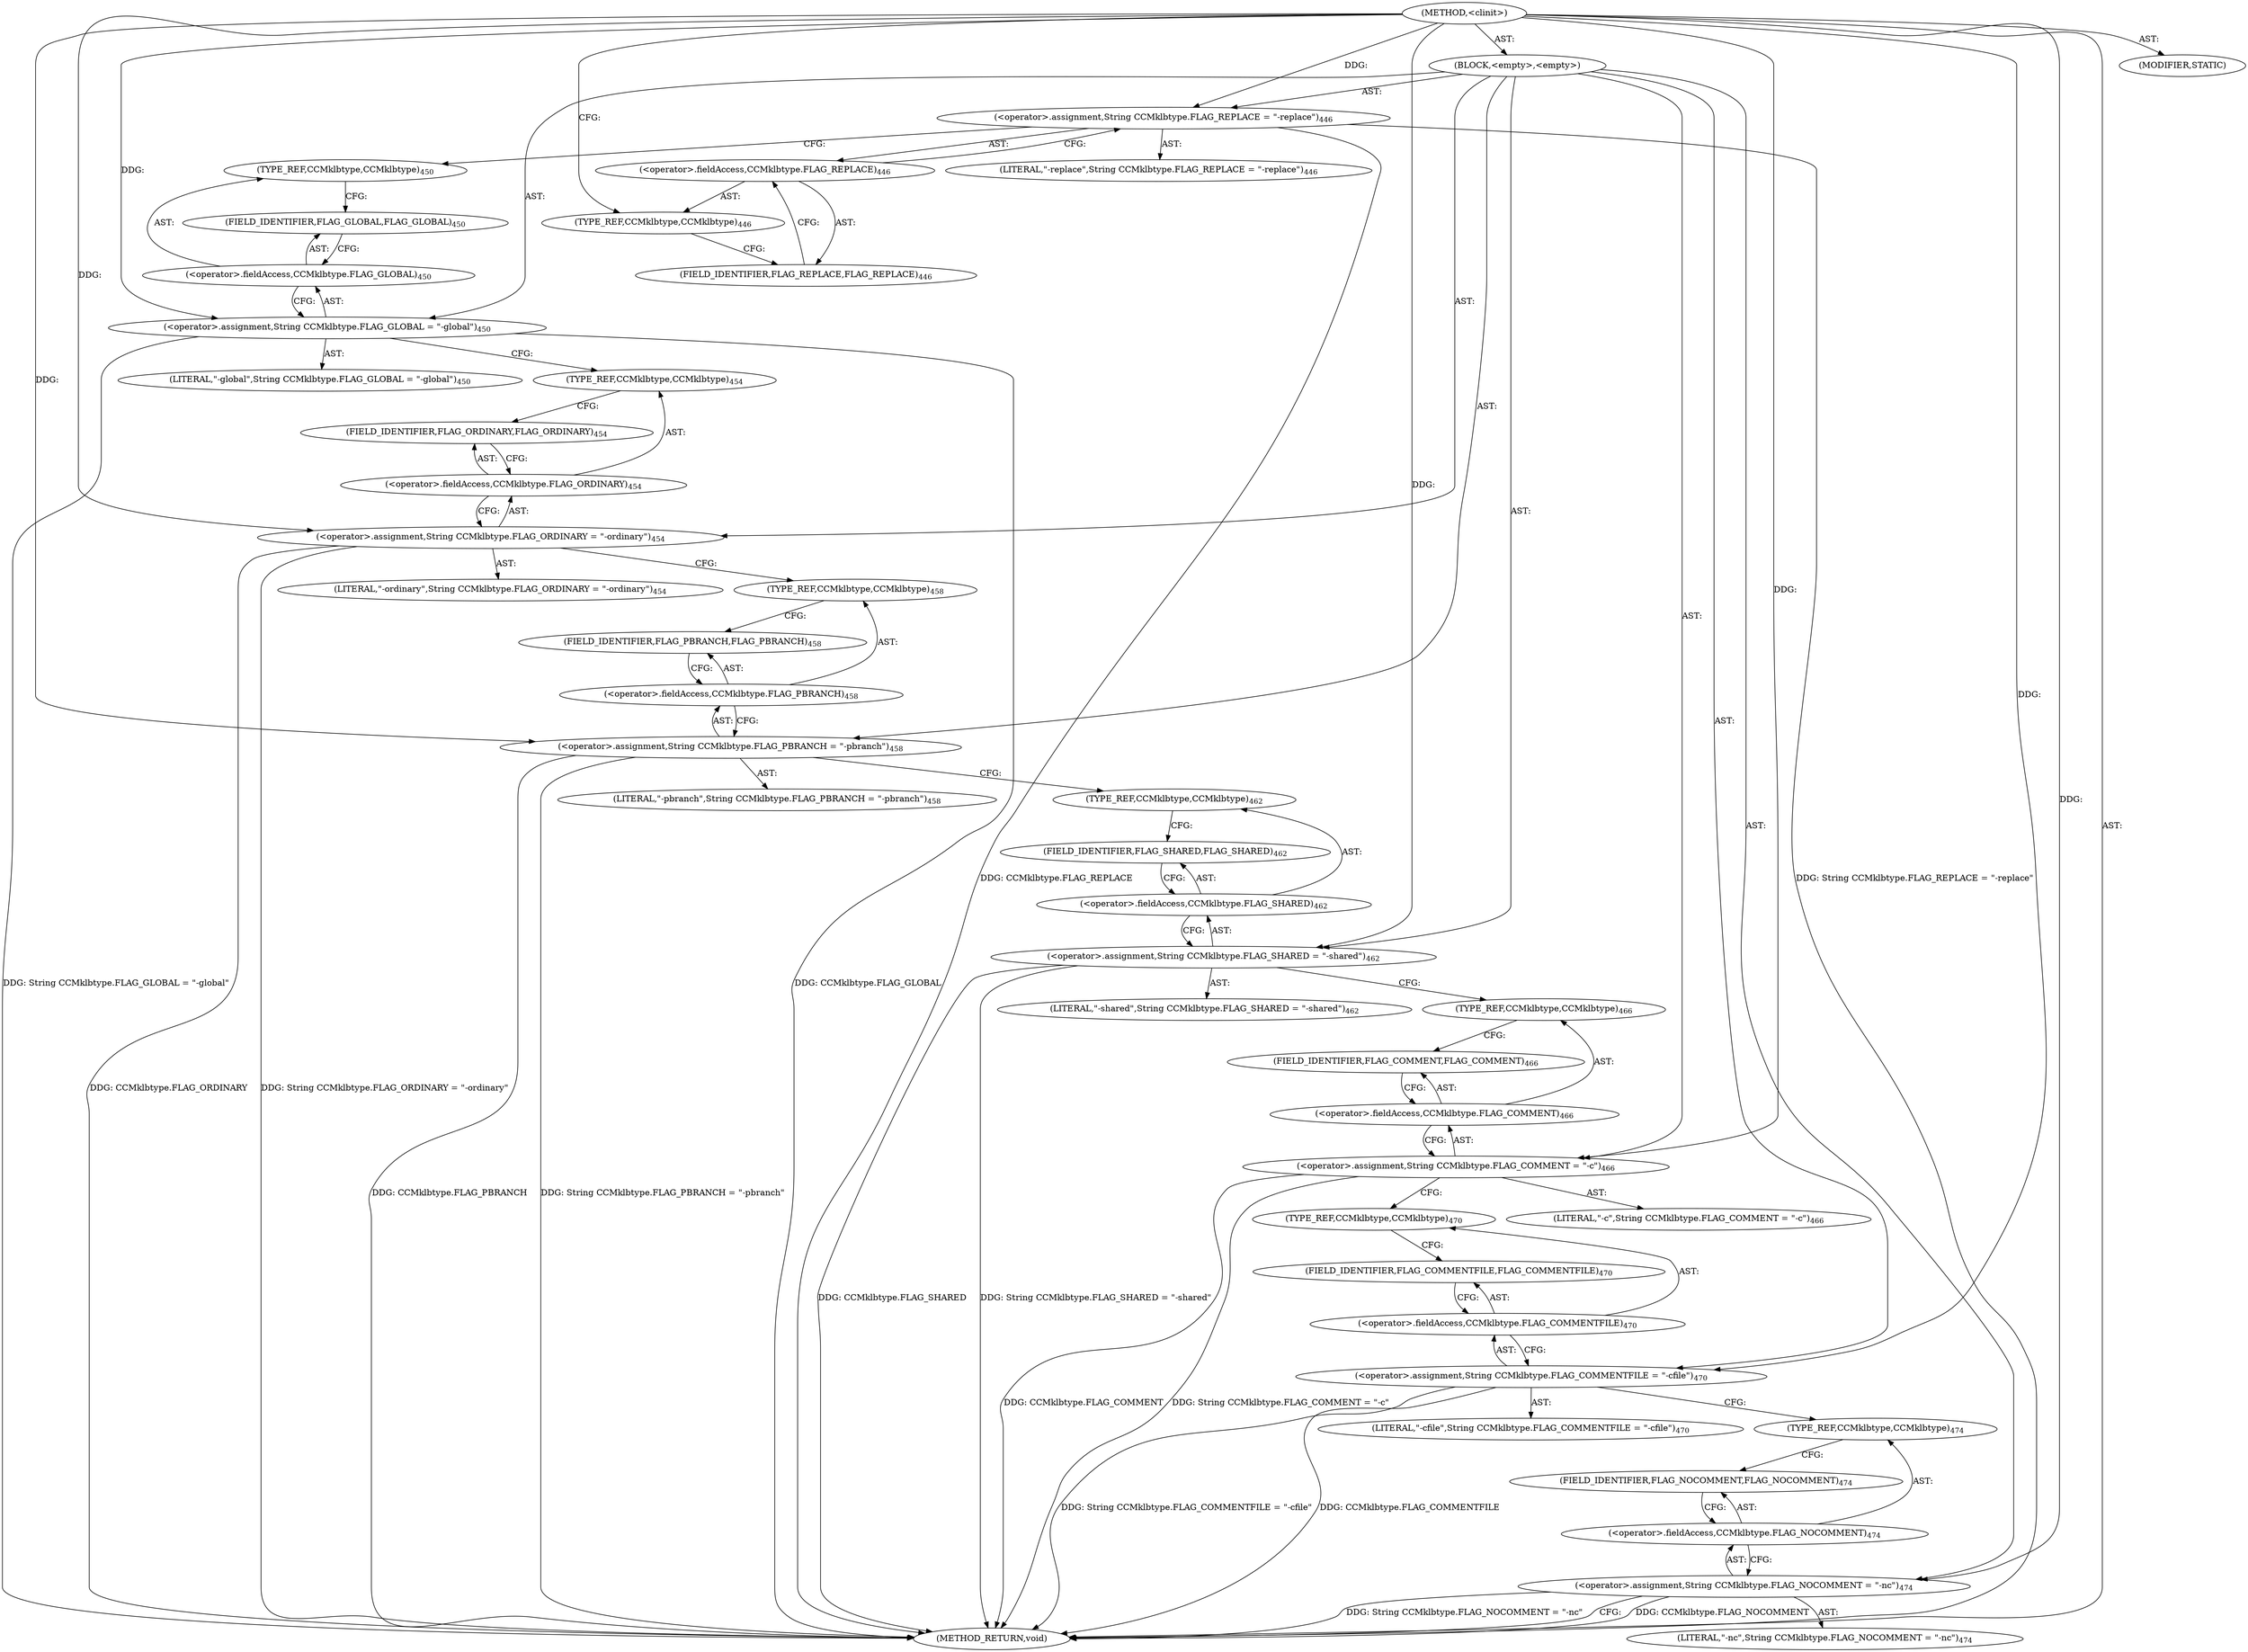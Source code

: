 digraph "&lt;clinit&gt;" {  
"111669149720" [label = <(METHOD,&lt;clinit&gt;)> ]
"25769803817" [label = <(BLOCK,&lt;empty&gt;,&lt;empty&gt;)> ]
"30064771200" [label = <(&lt;operator&gt;.assignment,String CCMklbtype.FLAG_REPLACE = &quot;-replace&quot;)<SUB>446</SUB>> ]
"30064771201" [label = <(&lt;operator&gt;.fieldAccess,CCMklbtype.FLAG_REPLACE)<SUB>446</SUB>> ]
"180388626440" [label = <(TYPE_REF,CCMklbtype,CCMklbtype)<SUB>446</SUB>> ]
"55834574883" [label = <(FIELD_IDENTIFIER,FLAG_REPLACE,FLAG_REPLACE)<SUB>446</SUB>> ]
"90194313236" [label = <(LITERAL,&quot;-replace&quot;,String CCMklbtype.FLAG_REPLACE = &quot;-replace&quot;)<SUB>446</SUB>> ]
"30064771202" [label = <(&lt;operator&gt;.assignment,String CCMklbtype.FLAG_GLOBAL = &quot;-global&quot;)<SUB>450</SUB>> ]
"30064771203" [label = <(&lt;operator&gt;.fieldAccess,CCMklbtype.FLAG_GLOBAL)<SUB>450</SUB>> ]
"180388626441" [label = <(TYPE_REF,CCMklbtype,CCMklbtype)<SUB>450</SUB>> ]
"55834574884" [label = <(FIELD_IDENTIFIER,FLAG_GLOBAL,FLAG_GLOBAL)<SUB>450</SUB>> ]
"90194313237" [label = <(LITERAL,&quot;-global&quot;,String CCMklbtype.FLAG_GLOBAL = &quot;-global&quot;)<SUB>450</SUB>> ]
"30064771204" [label = <(&lt;operator&gt;.assignment,String CCMklbtype.FLAG_ORDINARY = &quot;-ordinary&quot;)<SUB>454</SUB>> ]
"30064771205" [label = <(&lt;operator&gt;.fieldAccess,CCMklbtype.FLAG_ORDINARY)<SUB>454</SUB>> ]
"180388626442" [label = <(TYPE_REF,CCMklbtype,CCMklbtype)<SUB>454</SUB>> ]
"55834574885" [label = <(FIELD_IDENTIFIER,FLAG_ORDINARY,FLAG_ORDINARY)<SUB>454</SUB>> ]
"90194313238" [label = <(LITERAL,&quot;-ordinary&quot;,String CCMklbtype.FLAG_ORDINARY = &quot;-ordinary&quot;)<SUB>454</SUB>> ]
"30064771206" [label = <(&lt;operator&gt;.assignment,String CCMklbtype.FLAG_PBRANCH = &quot;-pbranch&quot;)<SUB>458</SUB>> ]
"30064771207" [label = <(&lt;operator&gt;.fieldAccess,CCMklbtype.FLAG_PBRANCH)<SUB>458</SUB>> ]
"180388626443" [label = <(TYPE_REF,CCMklbtype,CCMklbtype)<SUB>458</SUB>> ]
"55834574886" [label = <(FIELD_IDENTIFIER,FLAG_PBRANCH,FLAG_PBRANCH)<SUB>458</SUB>> ]
"90194313239" [label = <(LITERAL,&quot;-pbranch&quot;,String CCMklbtype.FLAG_PBRANCH = &quot;-pbranch&quot;)<SUB>458</SUB>> ]
"30064771208" [label = <(&lt;operator&gt;.assignment,String CCMklbtype.FLAG_SHARED = &quot;-shared&quot;)<SUB>462</SUB>> ]
"30064771209" [label = <(&lt;operator&gt;.fieldAccess,CCMklbtype.FLAG_SHARED)<SUB>462</SUB>> ]
"180388626444" [label = <(TYPE_REF,CCMklbtype,CCMklbtype)<SUB>462</SUB>> ]
"55834574887" [label = <(FIELD_IDENTIFIER,FLAG_SHARED,FLAG_SHARED)<SUB>462</SUB>> ]
"90194313240" [label = <(LITERAL,&quot;-shared&quot;,String CCMklbtype.FLAG_SHARED = &quot;-shared&quot;)<SUB>462</SUB>> ]
"30064771210" [label = <(&lt;operator&gt;.assignment,String CCMklbtype.FLAG_COMMENT = &quot;-c&quot;)<SUB>466</SUB>> ]
"30064771211" [label = <(&lt;operator&gt;.fieldAccess,CCMklbtype.FLAG_COMMENT)<SUB>466</SUB>> ]
"180388626445" [label = <(TYPE_REF,CCMklbtype,CCMklbtype)<SUB>466</SUB>> ]
"55834574888" [label = <(FIELD_IDENTIFIER,FLAG_COMMENT,FLAG_COMMENT)<SUB>466</SUB>> ]
"90194313241" [label = <(LITERAL,&quot;-c&quot;,String CCMklbtype.FLAG_COMMENT = &quot;-c&quot;)<SUB>466</SUB>> ]
"30064771212" [label = <(&lt;operator&gt;.assignment,String CCMklbtype.FLAG_COMMENTFILE = &quot;-cfile&quot;)<SUB>470</SUB>> ]
"30064771213" [label = <(&lt;operator&gt;.fieldAccess,CCMklbtype.FLAG_COMMENTFILE)<SUB>470</SUB>> ]
"180388626446" [label = <(TYPE_REF,CCMklbtype,CCMklbtype)<SUB>470</SUB>> ]
"55834574889" [label = <(FIELD_IDENTIFIER,FLAG_COMMENTFILE,FLAG_COMMENTFILE)<SUB>470</SUB>> ]
"90194313242" [label = <(LITERAL,&quot;-cfile&quot;,String CCMklbtype.FLAG_COMMENTFILE = &quot;-cfile&quot;)<SUB>470</SUB>> ]
"30064771214" [label = <(&lt;operator&gt;.assignment,String CCMklbtype.FLAG_NOCOMMENT = &quot;-nc&quot;)<SUB>474</SUB>> ]
"30064771215" [label = <(&lt;operator&gt;.fieldAccess,CCMklbtype.FLAG_NOCOMMENT)<SUB>474</SUB>> ]
"180388626447" [label = <(TYPE_REF,CCMklbtype,CCMklbtype)<SUB>474</SUB>> ]
"55834574890" [label = <(FIELD_IDENTIFIER,FLAG_NOCOMMENT,FLAG_NOCOMMENT)<SUB>474</SUB>> ]
"90194313243" [label = <(LITERAL,&quot;-nc&quot;,String CCMklbtype.FLAG_NOCOMMENT = &quot;-nc&quot;)<SUB>474</SUB>> ]
"133143986249" [label = <(MODIFIER,STATIC)> ]
"128849018904" [label = <(METHOD_RETURN,void)> ]
  "111669149720" -> "25769803817"  [ label = "AST: "] 
  "111669149720" -> "133143986249"  [ label = "AST: "] 
  "111669149720" -> "128849018904"  [ label = "AST: "] 
  "25769803817" -> "30064771200"  [ label = "AST: "] 
  "25769803817" -> "30064771202"  [ label = "AST: "] 
  "25769803817" -> "30064771204"  [ label = "AST: "] 
  "25769803817" -> "30064771206"  [ label = "AST: "] 
  "25769803817" -> "30064771208"  [ label = "AST: "] 
  "25769803817" -> "30064771210"  [ label = "AST: "] 
  "25769803817" -> "30064771212"  [ label = "AST: "] 
  "25769803817" -> "30064771214"  [ label = "AST: "] 
  "30064771200" -> "30064771201"  [ label = "AST: "] 
  "30064771200" -> "90194313236"  [ label = "AST: "] 
  "30064771201" -> "180388626440"  [ label = "AST: "] 
  "30064771201" -> "55834574883"  [ label = "AST: "] 
  "30064771202" -> "30064771203"  [ label = "AST: "] 
  "30064771202" -> "90194313237"  [ label = "AST: "] 
  "30064771203" -> "180388626441"  [ label = "AST: "] 
  "30064771203" -> "55834574884"  [ label = "AST: "] 
  "30064771204" -> "30064771205"  [ label = "AST: "] 
  "30064771204" -> "90194313238"  [ label = "AST: "] 
  "30064771205" -> "180388626442"  [ label = "AST: "] 
  "30064771205" -> "55834574885"  [ label = "AST: "] 
  "30064771206" -> "30064771207"  [ label = "AST: "] 
  "30064771206" -> "90194313239"  [ label = "AST: "] 
  "30064771207" -> "180388626443"  [ label = "AST: "] 
  "30064771207" -> "55834574886"  [ label = "AST: "] 
  "30064771208" -> "30064771209"  [ label = "AST: "] 
  "30064771208" -> "90194313240"  [ label = "AST: "] 
  "30064771209" -> "180388626444"  [ label = "AST: "] 
  "30064771209" -> "55834574887"  [ label = "AST: "] 
  "30064771210" -> "30064771211"  [ label = "AST: "] 
  "30064771210" -> "90194313241"  [ label = "AST: "] 
  "30064771211" -> "180388626445"  [ label = "AST: "] 
  "30064771211" -> "55834574888"  [ label = "AST: "] 
  "30064771212" -> "30064771213"  [ label = "AST: "] 
  "30064771212" -> "90194313242"  [ label = "AST: "] 
  "30064771213" -> "180388626446"  [ label = "AST: "] 
  "30064771213" -> "55834574889"  [ label = "AST: "] 
  "30064771214" -> "30064771215"  [ label = "AST: "] 
  "30064771214" -> "90194313243"  [ label = "AST: "] 
  "30064771215" -> "180388626447"  [ label = "AST: "] 
  "30064771215" -> "55834574890"  [ label = "AST: "] 
  "30064771200" -> "180388626441"  [ label = "CFG: "] 
  "30064771202" -> "180388626442"  [ label = "CFG: "] 
  "30064771204" -> "180388626443"  [ label = "CFG: "] 
  "30064771206" -> "180388626444"  [ label = "CFG: "] 
  "30064771208" -> "180388626445"  [ label = "CFG: "] 
  "30064771210" -> "180388626446"  [ label = "CFG: "] 
  "30064771212" -> "180388626447"  [ label = "CFG: "] 
  "30064771214" -> "128849018904"  [ label = "CFG: "] 
  "30064771201" -> "30064771200"  [ label = "CFG: "] 
  "30064771203" -> "30064771202"  [ label = "CFG: "] 
  "30064771205" -> "30064771204"  [ label = "CFG: "] 
  "30064771207" -> "30064771206"  [ label = "CFG: "] 
  "30064771209" -> "30064771208"  [ label = "CFG: "] 
  "30064771211" -> "30064771210"  [ label = "CFG: "] 
  "30064771213" -> "30064771212"  [ label = "CFG: "] 
  "30064771215" -> "30064771214"  [ label = "CFG: "] 
  "180388626440" -> "55834574883"  [ label = "CFG: "] 
  "55834574883" -> "30064771201"  [ label = "CFG: "] 
  "180388626441" -> "55834574884"  [ label = "CFG: "] 
  "55834574884" -> "30064771203"  [ label = "CFG: "] 
  "180388626442" -> "55834574885"  [ label = "CFG: "] 
  "55834574885" -> "30064771205"  [ label = "CFG: "] 
  "180388626443" -> "55834574886"  [ label = "CFG: "] 
  "55834574886" -> "30064771207"  [ label = "CFG: "] 
  "180388626444" -> "55834574887"  [ label = "CFG: "] 
  "55834574887" -> "30064771209"  [ label = "CFG: "] 
  "180388626445" -> "55834574888"  [ label = "CFG: "] 
  "55834574888" -> "30064771211"  [ label = "CFG: "] 
  "180388626446" -> "55834574889"  [ label = "CFG: "] 
  "55834574889" -> "30064771213"  [ label = "CFG: "] 
  "180388626447" -> "55834574890"  [ label = "CFG: "] 
  "55834574890" -> "30064771215"  [ label = "CFG: "] 
  "111669149720" -> "180388626440"  [ label = "CFG: "] 
  "30064771200" -> "128849018904"  [ label = "DDG: CCMklbtype.FLAG_REPLACE"] 
  "30064771200" -> "128849018904"  [ label = "DDG: String CCMklbtype.FLAG_REPLACE = &quot;-replace&quot;"] 
  "30064771202" -> "128849018904"  [ label = "DDG: CCMklbtype.FLAG_GLOBAL"] 
  "30064771202" -> "128849018904"  [ label = "DDG: String CCMklbtype.FLAG_GLOBAL = &quot;-global&quot;"] 
  "30064771204" -> "128849018904"  [ label = "DDG: CCMklbtype.FLAG_ORDINARY"] 
  "30064771204" -> "128849018904"  [ label = "DDG: String CCMklbtype.FLAG_ORDINARY = &quot;-ordinary&quot;"] 
  "30064771206" -> "128849018904"  [ label = "DDG: CCMklbtype.FLAG_PBRANCH"] 
  "30064771206" -> "128849018904"  [ label = "DDG: String CCMklbtype.FLAG_PBRANCH = &quot;-pbranch&quot;"] 
  "30064771208" -> "128849018904"  [ label = "DDG: CCMklbtype.FLAG_SHARED"] 
  "30064771208" -> "128849018904"  [ label = "DDG: String CCMklbtype.FLAG_SHARED = &quot;-shared&quot;"] 
  "30064771210" -> "128849018904"  [ label = "DDG: CCMklbtype.FLAG_COMMENT"] 
  "30064771210" -> "128849018904"  [ label = "DDG: String CCMklbtype.FLAG_COMMENT = &quot;-c&quot;"] 
  "30064771212" -> "128849018904"  [ label = "DDG: CCMklbtype.FLAG_COMMENTFILE"] 
  "30064771212" -> "128849018904"  [ label = "DDG: String CCMklbtype.FLAG_COMMENTFILE = &quot;-cfile&quot;"] 
  "30064771214" -> "128849018904"  [ label = "DDG: CCMklbtype.FLAG_NOCOMMENT"] 
  "30064771214" -> "128849018904"  [ label = "DDG: String CCMklbtype.FLAG_NOCOMMENT = &quot;-nc&quot;"] 
  "111669149720" -> "30064771200"  [ label = "DDG: "] 
  "111669149720" -> "30064771202"  [ label = "DDG: "] 
  "111669149720" -> "30064771204"  [ label = "DDG: "] 
  "111669149720" -> "30064771206"  [ label = "DDG: "] 
  "111669149720" -> "30064771208"  [ label = "DDG: "] 
  "111669149720" -> "30064771210"  [ label = "DDG: "] 
  "111669149720" -> "30064771212"  [ label = "DDG: "] 
  "111669149720" -> "30064771214"  [ label = "DDG: "] 
}
